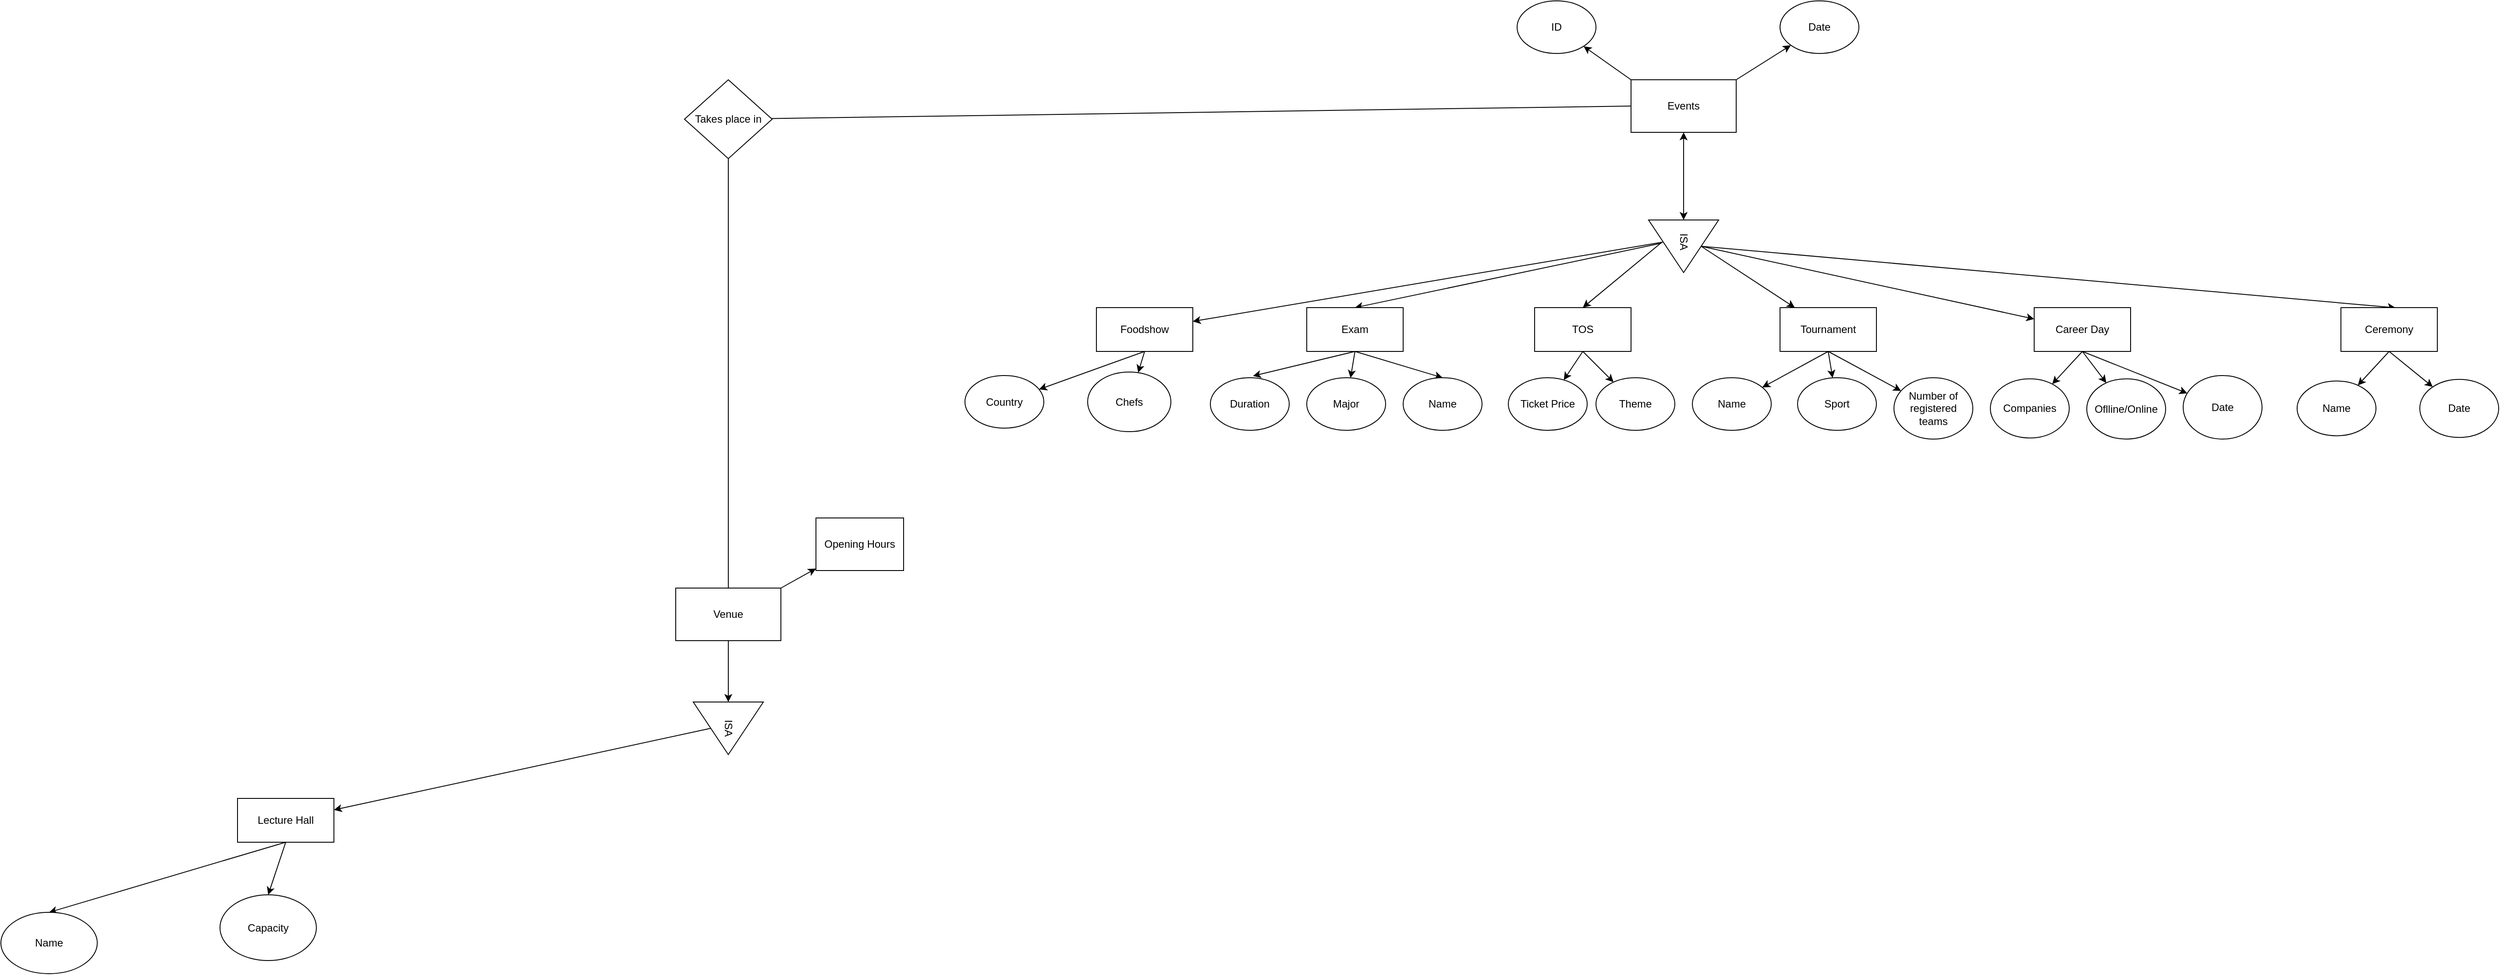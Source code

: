 <mxfile version="26.1.1">
  <diagram name="Page-1" id="DrSrTeoUUa6TfA5IcZVQ">
    <mxGraphModel dx="2668" dy="1758" grid="1" gridSize="10" guides="1" tooltips="1" connect="1" arrows="1" fold="1" page="1" pageScale="1" pageWidth="850" pageHeight="1100" math="0" shadow="0">
      <root>
        <mxCell id="0" />
        <mxCell id="1" parent="0" />
        <mxCell id="a4OjtFaqYxcalCdoAEJI-1" value="Events" style="rounded=0;whiteSpace=wrap;html=1;" vertex="1" parent="1">
          <mxGeometry x="220" y="60" width="120" height="60" as="geometry" />
        </mxCell>
        <mxCell id="a4OjtFaqYxcalCdoAEJI-2" value="" style="endArrow=classic;html=1;rounded=0;" edge="1" parent="1" target="a4OjtFaqYxcalCdoAEJI-4">
          <mxGeometry width="50" height="50" relative="1" as="geometry">
            <mxPoint x="340" y="60" as="sourcePoint" />
            <mxPoint x="377.5" y="10.0" as="targetPoint" />
          </mxGeometry>
        </mxCell>
        <mxCell id="a4OjtFaqYxcalCdoAEJI-4" value="Date" style="ellipse;whiteSpace=wrap;html=1;" vertex="1" parent="1">
          <mxGeometry x="390" y="-30" width="90" height="60" as="geometry" />
        </mxCell>
        <mxCell id="a4OjtFaqYxcalCdoAEJI-5" value="" style="endArrow=classic;startArrow=classic;html=1;rounded=0;entryX=0.5;entryY=1;entryDx=0;entryDy=0;" edge="1" parent="1" target="a4OjtFaqYxcalCdoAEJI-1">
          <mxGeometry width="50" height="50" relative="1" as="geometry">
            <mxPoint x="280" y="220" as="sourcePoint" />
            <mxPoint x="350" y="170" as="targetPoint" />
          </mxGeometry>
        </mxCell>
        <mxCell id="a4OjtFaqYxcalCdoAEJI-8" value="ISA&amp;nbsp; &amp;nbsp;" style="triangle;whiteSpace=wrap;html=1;rotation=90;" vertex="1" parent="1">
          <mxGeometry x="250" y="210" width="60" height="80" as="geometry" />
        </mxCell>
        <mxCell id="a4OjtFaqYxcalCdoAEJI-10" value="" style="endArrow=classic;html=1;rounded=0;exitX=0.473;exitY=0.818;exitDx=0;exitDy=0;exitPerimeter=0;entryX=0.5;entryY=0;entryDx=0;entryDy=0;" edge="1" parent="1" target="a4OjtFaqYxcalCdoAEJI-11">
          <mxGeometry width="50" height="50" relative="1" as="geometry">
            <mxPoint x="254.56" y="246.53" as="sourcePoint" />
            <mxPoint x="80" y="320.001" as="targetPoint" />
          </mxGeometry>
        </mxCell>
        <mxCell id="a4OjtFaqYxcalCdoAEJI-11" value="Exam" style="rounded=0;whiteSpace=wrap;html=1;" vertex="1" parent="1">
          <mxGeometry x="-150" y="320" width="110" height="50" as="geometry" />
        </mxCell>
        <mxCell id="a4OjtFaqYxcalCdoAEJI-12" value="TOS" style="rounded=0;whiteSpace=wrap;html=1;" vertex="1" parent="1">
          <mxGeometry x="110" y="320" width="110" height="50" as="geometry" />
        </mxCell>
        <mxCell id="a4OjtFaqYxcalCdoAEJI-13" value="" style="endArrow=classic;html=1;rounded=0;exitX=0.423;exitY=0.81;exitDx=0;exitDy=0;exitPerimeter=0;entryX=0.5;entryY=0;entryDx=0;entryDy=0;" edge="1" parent="1" source="a4OjtFaqYxcalCdoAEJI-8" target="a4OjtFaqYxcalCdoAEJI-12">
          <mxGeometry width="50" height="50" relative="1" as="geometry">
            <mxPoint x="200" y="420" as="sourcePoint" />
            <mxPoint x="270" y="310" as="targetPoint" />
          </mxGeometry>
        </mxCell>
        <mxCell id="a4OjtFaqYxcalCdoAEJI-14" value="" style="endArrow=classic;html=1;rounded=0;exitX=0.5;exitY=0;exitDx=0;exitDy=0;" edge="1" parent="1" source="a4OjtFaqYxcalCdoAEJI-8" target="a4OjtFaqYxcalCdoAEJI-15">
          <mxGeometry width="50" height="50" relative="1" as="geometry">
            <mxPoint x="420" y="420" as="sourcePoint" />
            <mxPoint x="320" y="310" as="targetPoint" />
          </mxGeometry>
        </mxCell>
        <mxCell id="a4OjtFaqYxcalCdoAEJI-15" value="Tournament" style="rounded=0;whiteSpace=wrap;html=1;" vertex="1" parent="1">
          <mxGeometry x="390" y="320" width="110" height="50" as="geometry" />
        </mxCell>
        <mxCell id="a4OjtFaqYxcalCdoAEJI-16" value="" style="endArrow=classic;html=1;rounded=0;exitX=0.5;exitY=0;exitDx=0;exitDy=0;" edge="1" parent="1" source="a4OjtFaqYxcalCdoAEJI-8" target="a4OjtFaqYxcalCdoAEJI-17">
          <mxGeometry width="50" height="50" relative="1" as="geometry">
            <mxPoint x="350" y="420" as="sourcePoint" />
            <mxPoint x="450" y="310" as="targetPoint" />
          </mxGeometry>
        </mxCell>
        <mxCell id="a4OjtFaqYxcalCdoAEJI-17" value="Career Day" style="rounded=0;whiteSpace=wrap;html=1;" vertex="1" parent="1">
          <mxGeometry x="680" y="320" width="110" height="50" as="geometry" />
        </mxCell>
        <mxCell id="a4OjtFaqYxcalCdoAEJI-18" value="" style="endArrow=classic;html=1;rounded=0;exitX=0.5;exitY=0;exitDx=0;exitDy=0;entryX=0.567;entryY=0.004;entryDx=0;entryDy=0;entryPerimeter=0;" edge="1" parent="1" source="a4OjtFaqYxcalCdoAEJI-8" target="a4OjtFaqYxcalCdoAEJI-19">
          <mxGeometry width="50" height="50" relative="1" as="geometry">
            <mxPoint x="350" y="280" as="sourcePoint" />
            <mxPoint x="640" y="320" as="targetPoint" />
          </mxGeometry>
        </mxCell>
        <mxCell id="a4OjtFaqYxcalCdoAEJI-19" value="Ceremony" style="rounded=0;whiteSpace=wrap;html=1;" vertex="1" parent="1">
          <mxGeometry x="1030" y="320" width="110" height="50" as="geometry" />
        </mxCell>
        <mxCell id="a4OjtFaqYxcalCdoAEJI-20" value="" style="endArrow=classic;html=1;rounded=0;exitX=0.421;exitY=0.797;exitDx=0;exitDy=0;exitPerimeter=0;" edge="1" parent="1" source="a4OjtFaqYxcalCdoAEJI-8" target="a4OjtFaqYxcalCdoAEJI-21">
          <mxGeometry width="50" height="50" relative="1" as="geometry">
            <mxPoint x="60" y="280" as="sourcePoint" />
            <mxPoint x="-130" y="320" as="targetPoint" />
          </mxGeometry>
        </mxCell>
        <mxCell id="a4OjtFaqYxcalCdoAEJI-21" value="Foodshow" style="rounded=0;whiteSpace=wrap;html=1;" vertex="1" parent="1">
          <mxGeometry x="-390" y="320" width="110" height="50" as="geometry" />
        </mxCell>
        <mxCell id="a4OjtFaqYxcalCdoAEJI-22" value="" style="endArrow=classic;html=1;rounded=0;exitX=0.5;exitY=1;exitDx=0;exitDy=0;" edge="1" parent="1" source="a4OjtFaqYxcalCdoAEJI-21" target="a4OjtFaqYxcalCdoAEJI-23">
          <mxGeometry width="50" height="50" relative="1" as="geometry">
            <mxPoint x="-160" y="540" as="sourcePoint" />
            <mxPoint x="-200" y="440" as="targetPoint" />
          </mxGeometry>
        </mxCell>
        <mxCell id="a4OjtFaqYxcalCdoAEJI-23" value="Country" style="ellipse;whiteSpace=wrap;html=1;" vertex="1" parent="1">
          <mxGeometry x="-540" y="397.5" width="90" height="60" as="geometry" />
        </mxCell>
        <mxCell id="a4OjtFaqYxcalCdoAEJI-26" value="" style="endArrow=classic;html=1;rounded=0;exitX=0.5;exitY=1;exitDx=0;exitDy=0;" edge="1" parent="1" source="a4OjtFaqYxcalCdoAEJI-11" target="a4OjtFaqYxcalCdoAEJI-27">
          <mxGeometry width="50" height="50" relative="1" as="geometry">
            <mxPoint x="50" y="510" as="sourcePoint" />
            <mxPoint x="-30" y="440" as="targetPoint" />
          </mxGeometry>
        </mxCell>
        <mxCell id="a4OjtFaqYxcalCdoAEJI-27" value="Major" style="ellipse;whiteSpace=wrap;html=1;" vertex="1" parent="1">
          <mxGeometry x="-150" y="400" width="90" height="60" as="geometry" />
        </mxCell>
        <mxCell id="a4OjtFaqYxcalCdoAEJI-28" value="" style="endArrow=classic;html=1;rounded=0;entryX=0.5;entryY=0;entryDx=0;entryDy=0;exitX=0.5;exitY=1;exitDx=0;exitDy=0;" edge="1" parent="1" source="a4OjtFaqYxcalCdoAEJI-11" target="a4OjtFaqYxcalCdoAEJI-29">
          <mxGeometry width="50" height="50" relative="1" as="geometry">
            <mxPoint x="25" y="370" as="sourcePoint" />
            <mxPoint x="70" y="440" as="targetPoint" />
          </mxGeometry>
        </mxCell>
        <mxCell id="a4OjtFaqYxcalCdoAEJI-29" value="Name" style="ellipse;whiteSpace=wrap;html=1;" vertex="1" parent="1">
          <mxGeometry x="-40" y="400" width="90" height="60" as="geometry" />
        </mxCell>
        <mxCell id="a4OjtFaqYxcalCdoAEJI-30" value="" style="endArrow=classic;html=1;rounded=0;exitX=0.5;exitY=1;exitDx=0;exitDy=0;entryX=0.541;entryY=-0.033;entryDx=0;entryDy=0;entryPerimeter=0;" edge="1" parent="1" source="a4OjtFaqYxcalCdoAEJI-11" target="a4OjtFaqYxcalCdoAEJI-31">
          <mxGeometry width="50" height="50" relative="1" as="geometry">
            <mxPoint x="-90" y="510" as="sourcePoint" />
            <mxPoint x="-170" y="440" as="targetPoint" />
          </mxGeometry>
        </mxCell>
        <mxCell id="a4OjtFaqYxcalCdoAEJI-31" value="Duration" style="ellipse;whiteSpace=wrap;html=1;" vertex="1" parent="1">
          <mxGeometry x="-260" y="400" width="90" height="60" as="geometry" />
        </mxCell>
        <mxCell id="a4OjtFaqYxcalCdoAEJI-32" style="edgeStyle=orthogonalEdgeStyle;rounded=0;orthogonalLoop=1;jettySize=auto;html=1;exitX=0.5;exitY=1;exitDx=0;exitDy=0;" edge="1" parent="1" source="a4OjtFaqYxcalCdoAEJI-31" target="a4OjtFaqYxcalCdoAEJI-31">
          <mxGeometry relative="1" as="geometry" />
        </mxCell>
        <mxCell id="a4OjtFaqYxcalCdoAEJI-33" value="" style="endArrow=classic;html=1;rounded=0;exitX=0;exitY=0;exitDx=0;exitDy=0;" edge="1" parent="1" source="a4OjtFaqYxcalCdoAEJI-1" target="a4OjtFaqYxcalCdoAEJI-34">
          <mxGeometry width="50" height="50" relative="1" as="geometry">
            <mxPoint x="250" y="110" as="sourcePoint" />
            <mxPoint x="240" y="-20" as="targetPoint" />
          </mxGeometry>
        </mxCell>
        <mxCell id="a4OjtFaqYxcalCdoAEJI-34" value="ID" style="ellipse;whiteSpace=wrap;html=1;" vertex="1" parent="1">
          <mxGeometry x="90" y="-30" width="90" height="60" as="geometry" />
        </mxCell>
        <mxCell id="a4OjtFaqYxcalCdoAEJI-35" value="" style="endArrow=classic;html=1;rounded=0;exitX=0.5;exitY=1;exitDx=0;exitDy=0;" edge="1" parent="1" source="a4OjtFaqYxcalCdoAEJI-12" target="a4OjtFaqYxcalCdoAEJI-36">
          <mxGeometry width="50" height="50" relative="1" as="geometry">
            <mxPoint x="200" y="490" as="sourcePoint" />
            <mxPoint x="150" y="400" as="targetPoint" />
          </mxGeometry>
        </mxCell>
        <mxCell id="a4OjtFaqYxcalCdoAEJI-36" value="Ticket Price" style="ellipse;whiteSpace=wrap;html=1;" vertex="1" parent="1">
          <mxGeometry x="80" y="400" width="90" height="60" as="geometry" />
        </mxCell>
        <mxCell id="a4OjtFaqYxcalCdoAEJI-37" value="" style="endArrow=classic;html=1;rounded=0;exitX=0.5;exitY=1;exitDx=0;exitDy=0;" edge="1" parent="1" source="a4OjtFaqYxcalCdoAEJI-12" target="a4OjtFaqYxcalCdoAEJI-38">
          <mxGeometry width="50" height="50" relative="1" as="geometry">
            <mxPoint x="230" y="390" as="sourcePoint" />
            <mxPoint x="260" y="400" as="targetPoint" />
          </mxGeometry>
        </mxCell>
        <mxCell id="a4OjtFaqYxcalCdoAEJI-38" value="Theme" style="ellipse;whiteSpace=wrap;html=1;" vertex="1" parent="1">
          <mxGeometry x="180" y="400" width="90" height="60" as="geometry" />
        </mxCell>
        <mxCell id="a4OjtFaqYxcalCdoAEJI-41" value="" style="endArrow=classic;html=1;rounded=0;exitX=0.5;exitY=1;exitDx=0;exitDy=0;" edge="1" parent="1" source="a4OjtFaqYxcalCdoAEJI-15" target="a4OjtFaqYxcalCdoAEJI-42">
          <mxGeometry width="50" height="50" relative="1" as="geometry">
            <mxPoint x="140" y="390" as="sourcePoint" />
            <mxPoint x="350" y="400" as="targetPoint" />
          </mxGeometry>
        </mxCell>
        <mxCell id="a4OjtFaqYxcalCdoAEJI-42" value="Name" style="ellipse;whiteSpace=wrap;html=1;" vertex="1" parent="1">
          <mxGeometry x="290" y="400" width="90" height="60" as="geometry" />
        </mxCell>
        <mxCell id="a4OjtFaqYxcalCdoAEJI-43" value="" style="endArrow=classic;html=1;rounded=0;exitX=0.5;exitY=1;exitDx=0;exitDy=0;" edge="1" parent="1" source="a4OjtFaqYxcalCdoAEJI-15" target="a4OjtFaqYxcalCdoAEJI-44">
          <mxGeometry width="50" height="50" relative="1" as="geometry">
            <mxPoint x="140" y="390" as="sourcePoint" />
            <mxPoint x="460" y="420" as="targetPoint" />
          </mxGeometry>
        </mxCell>
        <mxCell id="a4OjtFaqYxcalCdoAEJI-44" value="Sport" style="ellipse;whiteSpace=wrap;html=1;" vertex="1" parent="1">
          <mxGeometry x="410" y="400" width="90" height="60" as="geometry" />
        </mxCell>
        <mxCell id="a4OjtFaqYxcalCdoAEJI-45" value="" style="endArrow=classic;html=1;rounded=0;exitX=0.5;exitY=1;exitDx=0;exitDy=0;" edge="1" parent="1" source="a4OjtFaqYxcalCdoAEJI-15" target="a4OjtFaqYxcalCdoAEJI-46">
          <mxGeometry width="50" height="50" relative="1" as="geometry">
            <mxPoint x="640" y="390" as="sourcePoint" />
            <mxPoint x="540" y="400" as="targetPoint" />
          </mxGeometry>
        </mxCell>
        <mxCell id="a4OjtFaqYxcalCdoAEJI-46" value="Number of registered teams" style="ellipse;whiteSpace=wrap;html=1;" vertex="1" parent="1">
          <mxGeometry x="520" y="400" width="90" height="70" as="geometry" />
        </mxCell>
        <mxCell id="a4OjtFaqYxcalCdoAEJI-47" value="" style="endArrow=classic;html=1;rounded=0;exitX=0.5;exitY=1;exitDx=0;exitDy=0;" edge="1" parent="1" source="a4OjtFaqYxcalCdoAEJI-17" target="a4OjtFaqYxcalCdoAEJI-48">
          <mxGeometry width="50" height="50" relative="1" as="geometry">
            <mxPoint x="730" y="430" as="sourcePoint" />
            <mxPoint x="650" y="410" as="targetPoint" />
          </mxGeometry>
        </mxCell>
        <mxCell id="a4OjtFaqYxcalCdoAEJI-48" value="Companies" style="ellipse;whiteSpace=wrap;html=1;" vertex="1" parent="1">
          <mxGeometry x="630" y="401.25" width="90" height="67.5" as="geometry" />
        </mxCell>
        <mxCell id="a4OjtFaqYxcalCdoAEJI-49" value="" style="endArrow=classic;html=1;rounded=0;exitX=0.5;exitY=1;exitDx=0;exitDy=0;" edge="1" parent="1" source="a4OjtFaqYxcalCdoAEJI-17" target="a4OjtFaqYxcalCdoAEJI-50">
          <mxGeometry width="50" height="50" relative="1" as="geometry">
            <mxPoint x="730" y="430" as="sourcePoint" />
            <mxPoint x="760" y="410" as="targetPoint" />
          </mxGeometry>
        </mxCell>
        <mxCell id="a4OjtFaqYxcalCdoAEJI-50" value="Oflline/Online" style="ellipse;whiteSpace=wrap;html=1;" vertex="1" parent="1">
          <mxGeometry x="740" y="401.25" width="90" height="68.75" as="geometry" />
        </mxCell>
        <mxCell id="a4OjtFaqYxcalCdoAEJI-51" value="" style="endArrow=classic;html=1;rounded=0;exitX=0.5;exitY=1;exitDx=0;exitDy=0;" edge="1" parent="1" source="a4OjtFaqYxcalCdoAEJI-17" target="a4OjtFaqYxcalCdoAEJI-52">
          <mxGeometry width="50" height="50" relative="1" as="geometry">
            <mxPoint x="930" y="430" as="sourcePoint" />
            <mxPoint x="870" y="400" as="targetPoint" />
          </mxGeometry>
        </mxCell>
        <mxCell id="a4OjtFaqYxcalCdoAEJI-52" value="Date" style="ellipse;whiteSpace=wrap;html=1;" vertex="1" parent="1">
          <mxGeometry x="850" y="397.5" width="90" height="72.5" as="geometry" />
        </mxCell>
        <mxCell id="a4OjtFaqYxcalCdoAEJI-53" value="" style="endArrow=classic;html=1;rounded=0;exitX=0.5;exitY=1;exitDx=0;exitDy=0;" edge="1" parent="1" source="a4OjtFaqYxcalCdoAEJI-19" target="a4OjtFaqYxcalCdoAEJI-54">
          <mxGeometry width="50" height="50" relative="1" as="geometry">
            <mxPoint x="930" y="430" as="sourcePoint" />
            <mxPoint x="1000" y="410" as="targetPoint" />
          </mxGeometry>
        </mxCell>
        <mxCell id="a4OjtFaqYxcalCdoAEJI-54" value="Name" style="ellipse;whiteSpace=wrap;html=1;" vertex="1" parent="1">
          <mxGeometry x="980" y="403.75" width="90" height="62.5" as="geometry" />
        </mxCell>
        <mxCell id="a4OjtFaqYxcalCdoAEJI-55" value="" style="endArrow=classic;html=1;rounded=0;exitX=0.5;exitY=1;exitDx=0;exitDy=0;" edge="1" parent="1" source="a4OjtFaqYxcalCdoAEJI-19" target="a4OjtFaqYxcalCdoAEJI-56">
          <mxGeometry width="50" height="50" relative="1" as="geometry">
            <mxPoint x="1380" y="420" as="sourcePoint" />
            <mxPoint x="1160" y="410" as="targetPoint" />
          </mxGeometry>
        </mxCell>
        <mxCell id="a4OjtFaqYxcalCdoAEJI-56" value="Date" style="ellipse;whiteSpace=wrap;html=1;" vertex="1" parent="1">
          <mxGeometry x="1120" y="401.88" width="90" height="66.25" as="geometry" />
        </mxCell>
        <mxCell id="a4OjtFaqYxcalCdoAEJI-57" value="" style="endArrow=classic;html=1;rounded=0;exitX=0.5;exitY=1;exitDx=0;exitDy=0;" edge="1" parent="1" source="a4OjtFaqYxcalCdoAEJI-21" target="a4OjtFaqYxcalCdoAEJI-58">
          <mxGeometry width="50" height="50" relative="1" as="geometry">
            <mxPoint x="-490" y="470" as="sourcePoint" />
            <mxPoint x="-360" y="420" as="targetPoint" />
          </mxGeometry>
        </mxCell>
        <mxCell id="a4OjtFaqYxcalCdoAEJI-58" value="Chefs" style="ellipse;whiteSpace=wrap;html=1;" vertex="1" parent="1">
          <mxGeometry x="-400" y="393.44" width="95" height="68.12" as="geometry" />
        </mxCell>
        <mxCell id="a4OjtFaqYxcalCdoAEJI-59" value="" style="endArrow=none;html=1;rounded=0;entryX=0;entryY=0.5;entryDx=0;entryDy=0;" edge="1" parent="1" source="a4OjtFaqYxcalCdoAEJI-60" target="a4OjtFaqYxcalCdoAEJI-1">
          <mxGeometry width="50" height="50" relative="1" as="geometry">
            <mxPoint x="-1230" y="-140" as="sourcePoint" />
            <mxPoint x="-360" y="290" as="targetPoint" />
            <Array as="points" />
          </mxGeometry>
        </mxCell>
        <mxCell id="a4OjtFaqYxcalCdoAEJI-60" value="Takes place in" style="rhombus;whiteSpace=wrap;html=1;" vertex="1" parent="1">
          <mxGeometry x="-860" y="60" width="100" height="90" as="geometry" />
        </mxCell>
        <mxCell id="a4OjtFaqYxcalCdoAEJI-64" value="" style="endArrow=none;html=1;rounded=0;entryX=0.5;entryY=1;entryDx=0;entryDy=0;exitX=0.5;exitY=0;exitDx=0;exitDy=0;" edge="1" parent="1" source="a4OjtFaqYxcalCdoAEJI-65" target="a4OjtFaqYxcalCdoAEJI-60">
          <mxGeometry width="50" height="50" relative="1" as="geometry">
            <mxPoint x="-810" y="660" as="sourcePoint" />
            <mxPoint x="-880" y="260" as="targetPoint" />
          </mxGeometry>
        </mxCell>
        <mxCell id="a4OjtFaqYxcalCdoAEJI-65" value="Venue" style="rounded=0;whiteSpace=wrap;html=1;" vertex="1" parent="1">
          <mxGeometry x="-870" y="640" width="120" height="60" as="geometry" />
        </mxCell>
        <mxCell id="a4OjtFaqYxcalCdoAEJI-66" value="" style="endArrow=classic;html=1;rounded=0;exitX=1;exitY=0;exitDx=0;exitDy=0;" edge="1" parent="1" source="a4OjtFaqYxcalCdoAEJI-65" target="a4OjtFaqYxcalCdoAEJI-67">
          <mxGeometry width="50" height="50" relative="1" as="geometry">
            <mxPoint x="-570" y="930" as="sourcePoint" />
            <mxPoint x="-680" y="600" as="targetPoint" />
          </mxGeometry>
        </mxCell>
        <mxCell id="a4OjtFaqYxcalCdoAEJI-67" value="Opening Hours" style="rounded=0;whiteSpace=wrap;html=1;" vertex="1" parent="1">
          <mxGeometry x="-710" y="560" width="100" height="60" as="geometry" />
        </mxCell>
        <mxCell id="a4OjtFaqYxcalCdoAEJI-68" value="" style="endArrow=classic;html=1;rounded=0;exitX=0.5;exitY=1;exitDx=0;exitDy=0;entryX=0;entryY=0.5;entryDx=0;entryDy=0;" edge="1" parent="1" source="a4OjtFaqYxcalCdoAEJI-65" target="a4OjtFaqYxcalCdoAEJI-70">
          <mxGeometry width="50" height="50" relative="1" as="geometry">
            <mxPoint x="-750" y="750" as="sourcePoint" />
            <mxPoint x="-810" y="770" as="targetPoint" />
          </mxGeometry>
        </mxCell>
        <mxCell id="a4OjtFaqYxcalCdoAEJI-70" value="ISA" style="triangle;whiteSpace=wrap;html=1;rotation=90;" vertex="1" parent="1">
          <mxGeometry x="-840" y="760" width="60" height="80" as="geometry" />
        </mxCell>
        <mxCell id="a4OjtFaqYxcalCdoAEJI-71" value="" style="endArrow=classic;html=1;rounded=0;exitX=0.5;exitY=1;exitDx=0;exitDy=0;" edge="1" parent="1" source="a4OjtFaqYxcalCdoAEJI-70" target="a4OjtFaqYxcalCdoAEJI-72">
          <mxGeometry width="50" height="50" relative="1" as="geometry">
            <mxPoint x="-750" y="910" as="sourcePoint" />
            <mxPoint x="-1160" y="880" as="targetPoint" />
          </mxGeometry>
        </mxCell>
        <mxCell id="a4OjtFaqYxcalCdoAEJI-72" value="Lecture Hall" style="rounded=0;whiteSpace=wrap;html=1;" vertex="1" parent="1">
          <mxGeometry x="-1370" y="880" width="110" height="50" as="geometry" />
        </mxCell>
        <mxCell id="a4OjtFaqYxcalCdoAEJI-73" value="" style="endArrow=classic;html=1;rounded=0;exitX=0.5;exitY=1;exitDx=0;exitDy=0;entryX=0.5;entryY=0;entryDx=0;entryDy=0;" edge="1" parent="1" source="a4OjtFaqYxcalCdoAEJI-72" target="a4OjtFaqYxcalCdoAEJI-77">
          <mxGeometry width="50" height="50" relative="1" as="geometry">
            <mxPoint x="-1180" y="1130" as="sourcePoint" />
            <mxPoint x="-1560" y="1007.583" as="targetPoint" />
          </mxGeometry>
        </mxCell>
        <mxCell id="a4OjtFaqYxcalCdoAEJI-75" value="" style="endArrow=classic;html=1;rounded=0;exitX=0.5;exitY=1;exitDx=0;exitDy=0;entryX=0.5;entryY=0;entryDx=0;entryDy=0;" edge="1" parent="1" source="a4OjtFaqYxcalCdoAEJI-72" target="a4OjtFaqYxcalCdoAEJI-78">
          <mxGeometry width="50" height="50" relative="1" as="geometry">
            <mxPoint x="-1480" y="1130" as="sourcePoint" />
            <mxPoint x="-1410.789" y="1000" as="targetPoint" />
          </mxGeometry>
        </mxCell>
        <mxCell id="a4OjtFaqYxcalCdoAEJI-77" value="Name" style="ellipse;whiteSpace=wrap;html=1;" vertex="1" parent="1">
          <mxGeometry x="-1640" y="1010" width="110" height="70" as="geometry" />
        </mxCell>
        <mxCell id="a4OjtFaqYxcalCdoAEJI-78" value="Capacity" style="ellipse;whiteSpace=wrap;html=1;" vertex="1" parent="1">
          <mxGeometry x="-1390" y="990" width="110" height="75" as="geometry" />
        </mxCell>
      </root>
    </mxGraphModel>
  </diagram>
</mxfile>
